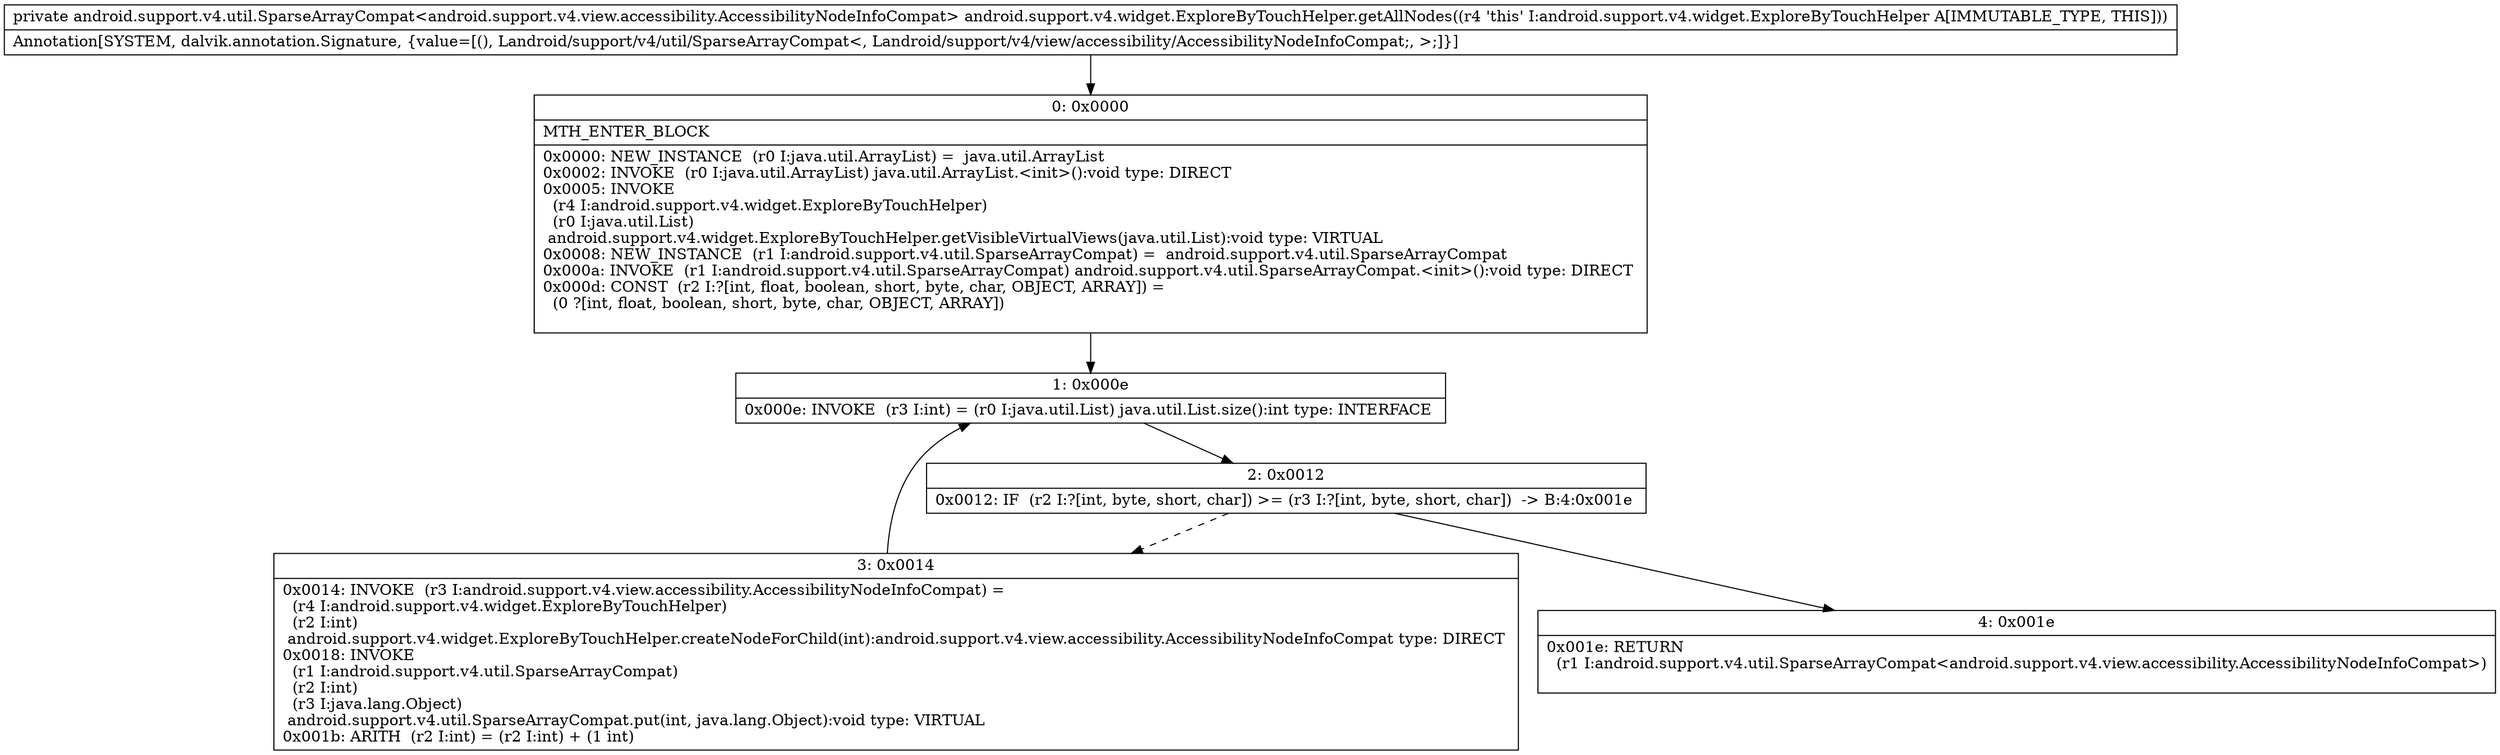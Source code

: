 digraph "CFG forandroid.support.v4.widget.ExploreByTouchHelper.getAllNodes()Landroid\/support\/v4\/util\/SparseArrayCompat;" {
Node_0 [shape=record,label="{0\:\ 0x0000|MTH_ENTER_BLOCK\l|0x0000: NEW_INSTANCE  (r0 I:java.util.ArrayList) =  java.util.ArrayList \l0x0002: INVOKE  (r0 I:java.util.ArrayList) java.util.ArrayList.\<init\>():void type: DIRECT \l0x0005: INVOKE  \l  (r4 I:android.support.v4.widget.ExploreByTouchHelper)\l  (r0 I:java.util.List)\l android.support.v4.widget.ExploreByTouchHelper.getVisibleVirtualViews(java.util.List):void type: VIRTUAL \l0x0008: NEW_INSTANCE  (r1 I:android.support.v4.util.SparseArrayCompat) =  android.support.v4.util.SparseArrayCompat \l0x000a: INVOKE  (r1 I:android.support.v4.util.SparseArrayCompat) android.support.v4.util.SparseArrayCompat.\<init\>():void type: DIRECT \l0x000d: CONST  (r2 I:?[int, float, boolean, short, byte, char, OBJECT, ARRAY]) = \l  (0 ?[int, float, boolean, short, byte, char, OBJECT, ARRAY])\l \l}"];
Node_1 [shape=record,label="{1\:\ 0x000e|0x000e: INVOKE  (r3 I:int) = (r0 I:java.util.List) java.util.List.size():int type: INTERFACE \l}"];
Node_2 [shape=record,label="{2\:\ 0x0012|0x0012: IF  (r2 I:?[int, byte, short, char]) \>= (r3 I:?[int, byte, short, char])  \-\> B:4:0x001e \l}"];
Node_3 [shape=record,label="{3\:\ 0x0014|0x0014: INVOKE  (r3 I:android.support.v4.view.accessibility.AccessibilityNodeInfoCompat) = \l  (r4 I:android.support.v4.widget.ExploreByTouchHelper)\l  (r2 I:int)\l android.support.v4.widget.ExploreByTouchHelper.createNodeForChild(int):android.support.v4.view.accessibility.AccessibilityNodeInfoCompat type: DIRECT \l0x0018: INVOKE  \l  (r1 I:android.support.v4.util.SparseArrayCompat)\l  (r2 I:int)\l  (r3 I:java.lang.Object)\l android.support.v4.util.SparseArrayCompat.put(int, java.lang.Object):void type: VIRTUAL \l0x001b: ARITH  (r2 I:int) = (r2 I:int) + (1 int) \l}"];
Node_4 [shape=record,label="{4\:\ 0x001e|0x001e: RETURN  \l  (r1 I:android.support.v4.util.SparseArrayCompat\<android.support.v4.view.accessibility.AccessibilityNodeInfoCompat\>)\l \l}"];
MethodNode[shape=record,label="{private android.support.v4.util.SparseArrayCompat\<android.support.v4.view.accessibility.AccessibilityNodeInfoCompat\> android.support.v4.widget.ExploreByTouchHelper.getAllNodes((r4 'this' I:android.support.v4.widget.ExploreByTouchHelper A[IMMUTABLE_TYPE, THIS]))  | Annotation[SYSTEM, dalvik.annotation.Signature, \{value=[(), Landroid\/support\/v4\/util\/SparseArrayCompat\<, Landroid\/support\/v4\/view\/accessibility\/AccessibilityNodeInfoCompat;, \>;]\}]\l}"];
MethodNode -> Node_0;
Node_0 -> Node_1;
Node_1 -> Node_2;
Node_2 -> Node_3[style=dashed];
Node_2 -> Node_4;
Node_3 -> Node_1;
}

